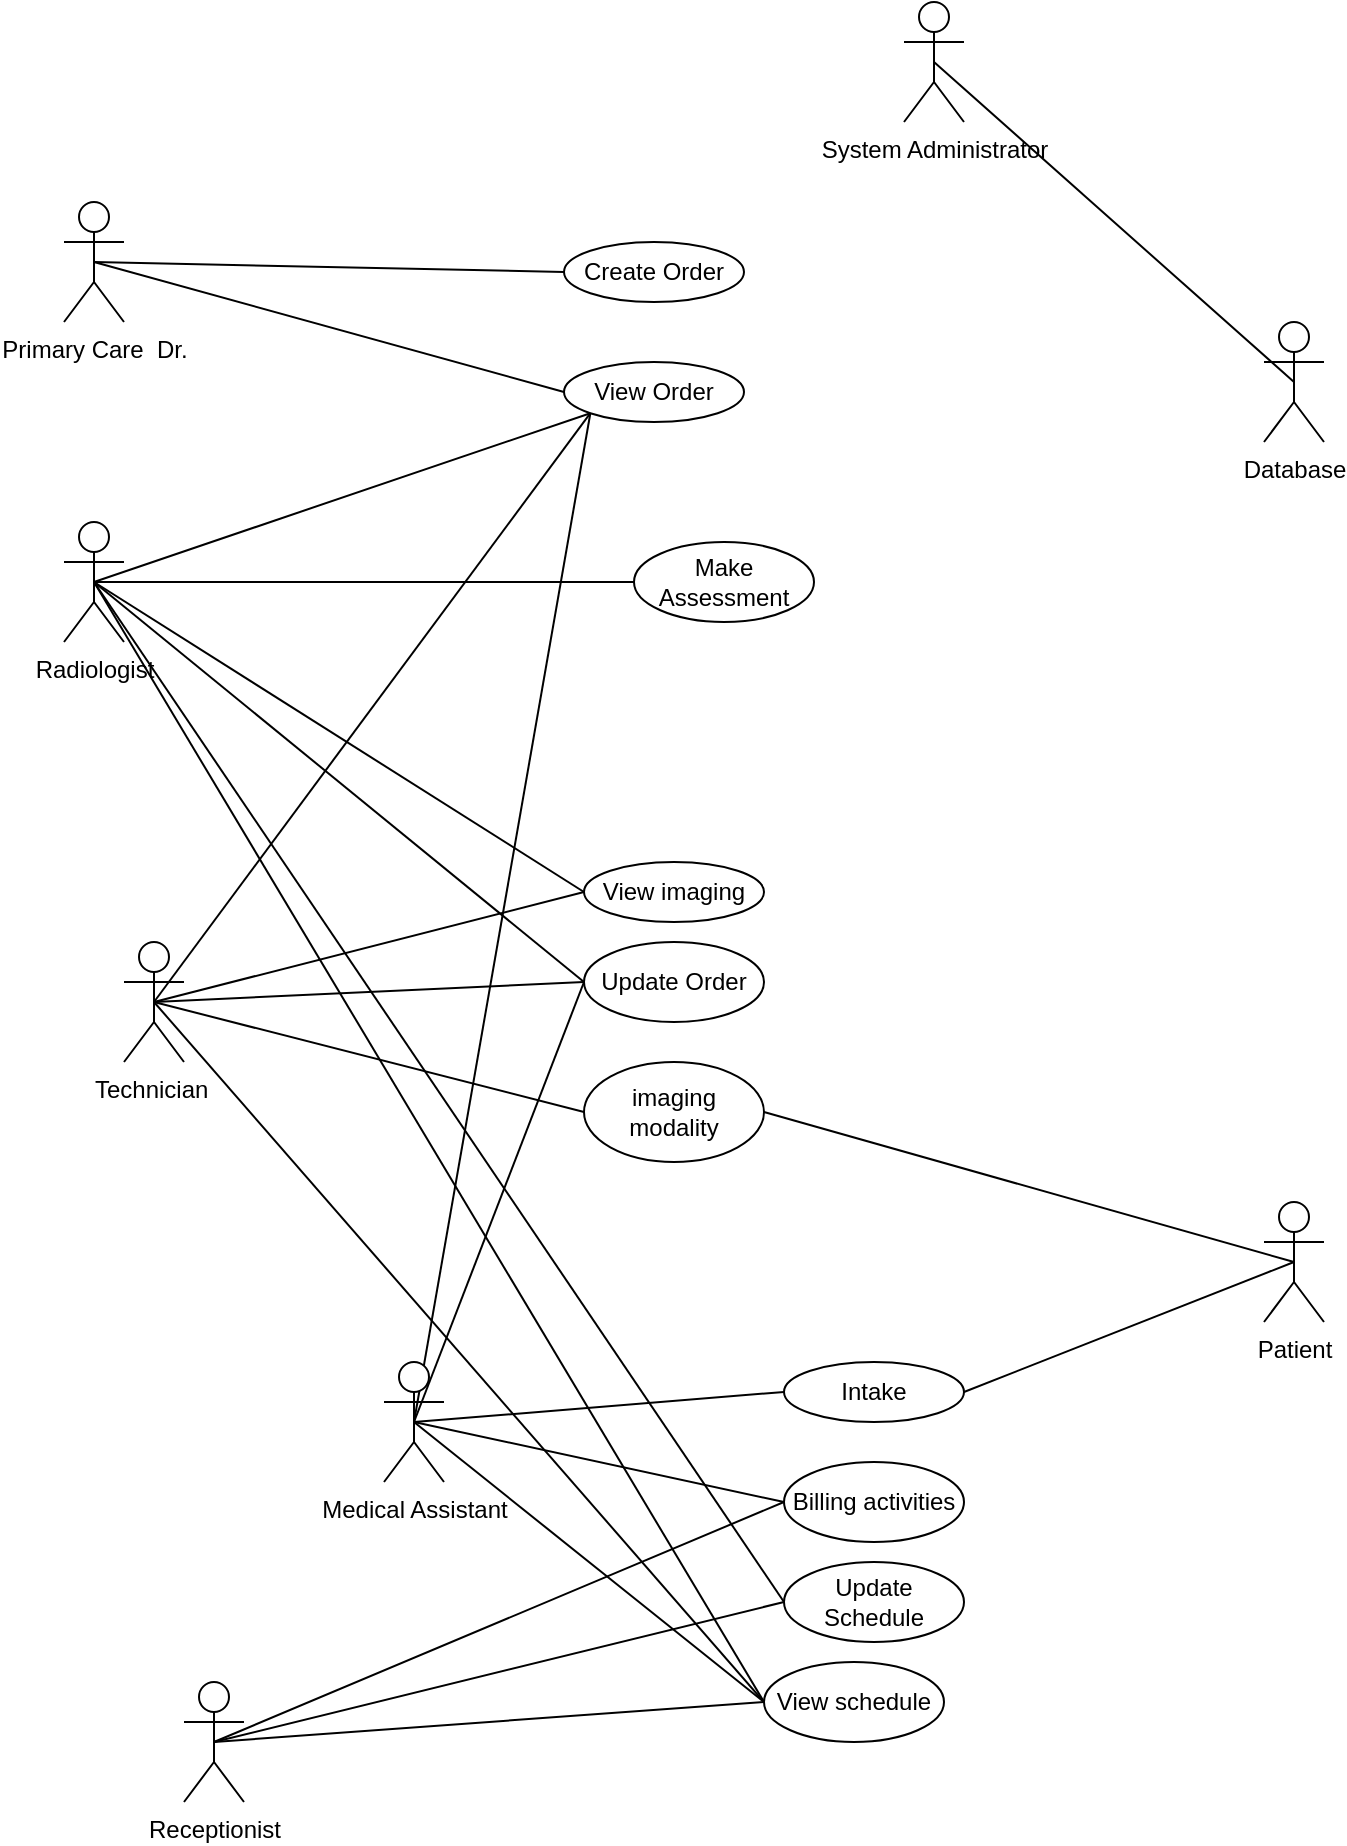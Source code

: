 <mxfile version="14.5.3" type="github">
  <diagram id="gwP9SL3oENR1mWQT_B8B" name="Page-1">
    <mxGraphModel dx="1141" dy="579" grid="1" gridSize="10" guides="1" tooltips="1" connect="1" arrows="1" fold="1" page="1" pageScale="1" pageWidth="850" pageHeight="1100" math="0" shadow="0">
      <root>
        <mxCell id="0" />
        <mxCell id="1" parent="0" />
        <mxCell id="Hw76VazDHy7zFGiPtYa--6" style="rounded=0;orthogonalLoop=1;jettySize=auto;html=1;exitX=0.5;exitY=0.5;exitDx=0;exitDy=0;exitPerimeter=0;entryX=0;entryY=0.5;entryDx=0;entryDy=0;endArrow=none;endFill=0;" parent="1" source="Hw76VazDHy7zFGiPtYa--1" target="Hw76VazDHy7zFGiPtYa--4" edge="1">
          <mxGeometry relative="1" as="geometry" />
        </mxCell>
        <mxCell id="Hw76VazDHy7zFGiPtYa--7" style="rounded=0;orthogonalLoop=1;jettySize=auto;html=1;exitX=0.5;exitY=0.5;exitDx=0;exitDy=0;exitPerimeter=0;entryX=0;entryY=0.5;entryDx=0;entryDy=0;endArrow=none;endFill=0;" parent="1" source="Hw76VazDHy7zFGiPtYa--1" target="Hw76VazDHy7zFGiPtYa--5" edge="1">
          <mxGeometry relative="1" as="geometry" />
        </mxCell>
        <mxCell id="Hw76VazDHy7zFGiPtYa--1" value="Primary Care&amp;nbsp; Dr." style="shape=umlActor;verticalLabelPosition=bottom;verticalAlign=top;html=1;outlineConnect=0;" parent="1" vertex="1">
          <mxGeometry x="140" y="120" width="30" height="60" as="geometry" />
        </mxCell>
        <mxCell id="Hw76VazDHy7zFGiPtYa--4" value="Create Order" style="ellipse;whiteSpace=wrap;html=1;" parent="1" vertex="1">
          <mxGeometry x="390" y="140" width="90" height="30" as="geometry" />
        </mxCell>
        <mxCell id="Hw76VazDHy7zFGiPtYa--5" value="View Order" style="ellipse;whiteSpace=wrap;html=1;" parent="1" vertex="1">
          <mxGeometry x="390" y="200" width="90" height="30" as="geometry" />
        </mxCell>
        <mxCell id="Hw76VazDHy7zFGiPtYa--10" style="edgeStyle=none;rounded=0;orthogonalLoop=1;jettySize=auto;html=1;exitX=0.5;exitY=0.5;exitDx=0;exitDy=0;exitPerimeter=0;entryX=0;entryY=0.5;entryDx=0;entryDy=0;endArrow=none;endFill=0;" parent="1" source="Hw76VazDHy7zFGiPtYa--8" target="Hw76VazDHy7zFGiPtYa--9" edge="1">
          <mxGeometry relative="1" as="geometry" />
        </mxCell>
        <mxCell id="Hw76VazDHy7zFGiPtYa--22" style="edgeStyle=none;rounded=0;orthogonalLoop=1;jettySize=auto;html=1;exitX=0.5;exitY=0.5;exitDx=0;exitDy=0;exitPerimeter=0;entryX=0;entryY=1;entryDx=0;entryDy=0;endArrow=none;endFill=0;" parent="1" source="Hw76VazDHy7zFGiPtYa--8" target="Hw76VazDHy7zFGiPtYa--5" edge="1">
          <mxGeometry relative="1" as="geometry" />
        </mxCell>
        <mxCell id="Hw76VazDHy7zFGiPtYa--27" style="edgeStyle=none;rounded=0;orthogonalLoop=1;jettySize=auto;html=1;exitX=0.5;exitY=0.5;exitDx=0;exitDy=0;exitPerimeter=0;entryX=0;entryY=0.5;entryDx=0;entryDy=0;endArrow=none;endFill=0;" parent="1" source="Hw76VazDHy7zFGiPtYa--8" target="Hw76VazDHy7zFGiPtYa--24" edge="1">
          <mxGeometry relative="1" as="geometry" />
        </mxCell>
        <mxCell id="Hw76VazDHy7zFGiPtYa--28" style="edgeStyle=none;rounded=0;orthogonalLoop=1;jettySize=auto;html=1;exitX=0.5;exitY=0.5;exitDx=0;exitDy=0;exitPerimeter=0;entryX=0;entryY=0.5;entryDx=0;entryDy=0;endArrow=none;endFill=0;" parent="1" source="Hw76VazDHy7zFGiPtYa--8" target="Hw76VazDHy7zFGiPtYa--17" edge="1">
          <mxGeometry relative="1" as="geometry" />
        </mxCell>
        <mxCell id="Hw76VazDHy7zFGiPtYa--47" style="edgeStyle=none;rounded=0;orthogonalLoop=1;jettySize=auto;html=1;exitX=0.5;exitY=0.5;exitDx=0;exitDy=0;exitPerimeter=0;entryX=0;entryY=0.5;entryDx=0;entryDy=0;endArrow=none;endFill=0;" parent="1" source="Hw76VazDHy7zFGiPtYa--8" target="Hw76VazDHy7zFGiPtYa--41" edge="1">
          <mxGeometry relative="1" as="geometry" />
        </mxCell>
        <mxCell id="Hw76VazDHy7zFGiPtYa--48" style="edgeStyle=none;rounded=0;orthogonalLoop=1;jettySize=auto;html=1;exitX=0.5;exitY=0.5;exitDx=0;exitDy=0;exitPerimeter=0;entryX=0;entryY=0.5;entryDx=0;entryDy=0;endArrow=none;endFill=0;" parent="1" source="Hw76VazDHy7zFGiPtYa--8" target="Hw76VazDHy7zFGiPtYa--42" edge="1">
          <mxGeometry relative="1" as="geometry" />
        </mxCell>
        <mxCell id="Hw76VazDHy7zFGiPtYa--8" value="Radiologist" style="shape=umlActor;verticalLabelPosition=bottom;verticalAlign=top;html=1;outlineConnect=0;" parent="1" vertex="1">
          <mxGeometry x="140" y="280" width="30" height="60" as="geometry" />
        </mxCell>
        <mxCell id="Hw76VazDHy7zFGiPtYa--9" value="Make Assessment" style="ellipse;whiteSpace=wrap;html=1;" parent="1" vertex="1">
          <mxGeometry x="425" y="290" width="90" height="40" as="geometry" />
        </mxCell>
        <mxCell id="Hw76VazDHy7zFGiPtYa--15" style="edgeStyle=none;rounded=0;orthogonalLoop=1;jettySize=auto;html=1;exitX=0.5;exitY=0.5;exitDx=0;exitDy=0;exitPerimeter=0;entryX=0;entryY=0.5;entryDx=0;entryDy=0;endArrow=none;endFill=0;" parent="1" source="Hw76VazDHy7zFGiPtYa--12" target="Hw76VazDHy7zFGiPtYa--14" edge="1">
          <mxGeometry relative="1" as="geometry" />
        </mxCell>
        <mxCell id="Hw76VazDHy7zFGiPtYa--25" style="edgeStyle=none;rounded=0;orthogonalLoop=1;jettySize=auto;html=1;exitX=0.5;exitY=0.5;exitDx=0;exitDy=0;exitPerimeter=0;entryX=0;entryY=1;entryDx=0;entryDy=0;endArrow=none;endFill=0;" parent="1" source="Hw76VazDHy7zFGiPtYa--12" target="Hw76VazDHy7zFGiPtYa--5" edge="1">
          <mxGeometry relative="1" as="geometry" />
        </mxCell>
        <mxCell id="Hw76VazDHy7zFGiPtYa--26" style="edgeStyle=none;rounded=0;orthogonalLoop=1;jettySize=auto;html=1;exitX=0.5;exitY=0.5;exitDx=0;exitDy=0;exitPerimeter=0;entryX=0;entryY=0.5;entryDx=0;entryDy=0;endArrow=none;endFill=0;" parent="1" source="Hw76VazDHy7zFGiPtYa--12" target="Hw76VazDHy7zFGiPtYa--24" edge="1">
          <mxGeometry relative="1" as="geometry" />
        </mxCell>
        <mxCell id="Hw76VazDHy7zFGiPtYa--29" style="edgeStyle=none;rounded=0;orthogonalLoop=1;jettySize=auto;html=1;exitX=0.5;exitY=0.5;exitDx=0;exitDy=0;exitPerimeter=0;entryX=0;entryY=0.5;entryDx=0;entryDy=0;endArrow=none;endFill=0;" parent="1" source="Hw76VazDHy7zFGiPtYa--12" target="Hw76VazDHy7zFGiPtYa--17" edge="1">
          <mxGeometry relative="1" as="geometry" />
        </mxCell>
        <mxCell id="Hw76VazDHy7zFGiPtYa--46" style="edgeStyle=none;rounded=0;orthogonalLoop=1;jettySize=auto;html=1;exitX=0.5;exitY=0.5;exitDx=0;exitDy=0;exitPerimeter=0;entryX=0;entryY=0.5;entryDx=0;entryDy=0;endArrow=none;endFill=0;" parent="1" source="Hw76VazDHy7zFGiPtYa--12" target="Hw76VazDHy7zFGiPtYa--41" edge="1">
          <mxGeometry relative="1" as="geometry" />
        </mxCell>
        <mxCell id="Hw76VazDHy7zFGiPtYa--12" value="Technician&amp;nbsp;" style="shape=umlActor;verticalLabelPosition=bottom;verticalAlign=top;html=1;outlineConnect=0;" parent="1" vertex="1">
          <mxGeometry x="170" y="490" width="30" height="60" as="geometry" />
        </mxCell>
        <mxCell id="Hw76VazDHy7zFGiPtYa--13" value="System Administrator" style="shape=umlActor;verticalLabelPosition=bottom;verticalAlign=top;html=1;outlineConnect=0;" parent="1" vertex="1">
          <mxGeometry x="560" y="20" width="30" height="60" as="geometry" />
        </mxCell>
        <mxCell id="Hw76VazDHy7zFGiPtYa--14" value="imaging modality" style="ellipse;whiteSpace=wrap;html=1;" parent="1" vertex="1">
          <mxGeometry x="400" y="550" width="90" height="50" as="geometry" />
        </mxCell>
        <mxCell id="Hw76VazDHy7zFGiPtYa--17" value="View imaging" style="ellipse;whiteSpace=wrap;html=1;" parent="1" vertex="1">
          <mxGeometry x="400" y="450" width="90" height="30" as="geometry" />
        </mxCell>
        <mxCell id="Hw76VazDHy7zFGiPtYa--21" style="edgeStyle=none;rounded=0;orthogonalLoop=1;jettySize=auto;html=1;exitX=0.5;exitY=0.5;exitDx=0;exitDy=0;exitPerimeter=0;entryX=0.5;entryY=0.5;entryDx=0;entryDy=0;entryPerimeter=0;endArrow=none;endFill=0;" parent="1" source="Hw76VazDHy7zFGiPtYa--19" target="Hw76VazDHy7zFGiPtYa--13" edge="1">
          <mxGeometry relative="1" as="geometry" />
        </mxCell>
        <mxCell id="Hw76VazDHy7zFGiPtYa--19" value="Database" style="shape=umlActor;verticalLabelPosition=bottom;verticalAlign=top;html=1;outlineConnect=0;" parent="1" vertex="1">
          <mxGeometry x="740" y="180" width="30" height="60" as="geometry" />
        </mxCell>
        <mxCell id="Hw76VazDHy7zFGiPtYa--24" value="Update Order" style="ellipse;whiteSpace=wrap;html=1;" parent="1" vertex="1">
          <mxGeometry x="400" y="490" width="90" height="40" as="geometry" />
        </mxCell>
        <mxCell id="Hw76VazDHy7zFGiPtYa--33" style="edgeStyle=none;rounded=0;orthogonalLoop=1;jettySize=auto;html=1;exitX=0.5;exitY=0.5;exitDx=0;exitDy=0;exitPerimeter=0;entryX=1;entryY=0.5;entryDx=0;entryDy=0;endArrow=none;endFill=0;" parent="1" source="Hw76VazDHy7zFGiPtYa--30" target="Hw76VazDHy7zFGiPtYa--14" edge="1">
          <mxGeometry relative="1" as="geometry" />
        </mxCell>
        <mxCell id="Hw76VazDHy7zFGiPtYa--36" style="edgeStyle=none;rounded=0;orthogonalLoop=1;jettySize=auto;html=1;exitX=0.5;exitY=0.5;exitDx=0;exitDy=0;exitPerimeter=0;entryX=1;entryY=0.5;entryDx=0;entryDy=0;endArrow=none;endFill=0;" parent="1" source="Hw76VazDHy7zFGiPtYa--30" target="Hw76VazDHy7zFGiPtYa--34" edge="1">
          <mxGeometry relative="1" as="geometry" />
        </mxCell>
        <mxCell id="Hw76VazDHy7zFGiPtYa--30" value="Patient" style="shape=umlActor;verticalLabelPosition=bottom;verticalAlign=top;html=1;outlineConnect=0;" parent="1" vertex="1">
          <mxGeometry x="740" y="620" width="30" height="60" as="geometry" />
        </mxCell>
        <mxCell id="Hw76VazDHy7zFGiPtYa--40" style="edgeStyle=none;rounded=0;orthogonalLoop=1;jettySize=auto;html=1;exitX=0.5;exitY=0.5;exitDx=0;exitDy=0;exitPerimeter=0;entryX=0;entryY=0.5;entryDx=0;entryDy=0;endArrow=none;endFill=0;" parent="1" source="Hw76VazDHy7zFGiPtYa--31" target="Hw76VazDHy7zFGiPtYa--38" edge="1">
          <mxGeometry relative="1" as="geometry" />
        </mxCell>
        <mxCell id="Hw76VazDHy7zFGiPtYa--43" style="edgeStyle=none;rounded=0;orthogonalLoop=1;jettySize=auto;html=1;exitX=0.5;exitY=0.5;exitDx=0;exitDy=0;exitPerimeter=0;entryX=0;entryY=0.5;entryDx=0;entryDy=0;endArrow=none;endFill=0;" parent="1" source="Hw76VazDHy7zFGiPtYa--31" target="Hw76VazDHy7zFGiPtYa--41" edge="1">
          <mxGeometry relative="1" as="geometry" />
        </mxCell>
        <mxCell id="Hw76VazDHy7zFGiPtYa--44" style="edgeStyle=none;rounded=0;orthogonalLoop=1;jettySize=auto;html=1;exitX=0.5;exitY=0.5;exitDx=0;exitDy=0;exitPerimeter=0;entryX=0;entryY=0.5;entryDx=0;entryDy=0;endArrow=none;endFill=0;" parent="1" source="Hw76VazDHy7zFGiPtYa--31" target="Hw76VazDHy7zFGiPtYa--42" edge="1">
          <mxGeometry relative="1" as="geometry" />
        </mxCell>
        <mxCell id="Hw76VazDHy7zFGiPtYa--31" value="Receptionist" style="shape=umlActor;verticalLabelPosition=bottom;verticalAlign=top;html=1;outlineConnect=0;" parent="1" vertex="1">
          <mxGeometry x="200" y="860" width="30" height="60" as="geometry" />
        </mxCell>
        <mxCell id="Hw76VazDHy7zFGiPtYa--35" style="edgeStyle=none;rounded=0;orthogonalLoop=1;jettySize=auto;html=1;exitX=0.5;exitY=0.5;exitDx=0;exitDy=0;exitPerimeter=0;entryX=0;entryY=0.5;entryDx=0;entryDy=0;endArrow=none;endFill=0;" parent="1" source="Hw76VazDHy7zFGiPtYa--32" target="Hw76VazDHy7zFGiPtYa--34" edge="1">
          <mxGeometry relative="1" as="geometry" />
        </mxCell>
        <mxCell id="Hw76VazDHy7zFGiPtYa--39" style="edgeStyle=none;rounded=0;orthogonalLoop=1;jettySize=auto;html=1;exitX=0.5;exitY=0.5;exitDx=0;exitDy=0;exitPerimeter=0;entryX=0;entryY=0.5;entryDx=0;entryDy=0;endArrow=none;endFill=0;" parent="1" source="Hw76VazDHy7zFGiPtYa--32" target="Hw76VazDHy7zFGiPtYa--38" edge="1">
          <mxGeometry relative="1" as="geometry" />
        </mxCell>
        <mxCell id="Hw76VazDHy7zFGiPtYa--45" style="edgeStyle=none;rounded=0;orthogonalLoop=1;jettySize=auto;html=1;exitX=0.5;exitY=0.5;exitDx=0;exitDy=0;exitPerimeter=0;entryX=0;entryY=0.5;entryDx=0;entryDy=0;endArrow=none;endFill=0;" parent="1" source="Hw76VazDHy7zFGiPtYa--32" target="Hw76VazDHy7zFGiPtYa--41" edge="1">
          <mxGeometry relative="1" as="geometry" />
        </mxCell>
        <mxCell id="Hw76VazDHy7zFGiPtYa--49" style="edgeStyle=none;rounded=0;orthogonalLoop=1;jettySize=auto;html=1;exitX=0.5;exitY=0.5;exitDx=0;exitDy=0;exitPerimeter=0;entryX=0;entryY=1;entryDx=0;entryDy=0;endArrow=none;endFill=0;" parent="1" source="Hw76VazDHy7zFGiPtYa--32" target="Hw76VazDHy7zFGiPtYa--5" edge="1">
          <mxGeometry relative="1" as="geometry" />
        </mxCell>
        <mxCell id="Hw76VazDHy7zFGiPtYa--53" style="edgeStyle=none;rounded=0;orthogonalLoop=1;jettySize=auto;html=1;exitX=0.5;exitY=0.5;exitDx=0;exitDy=0;exitPerimeter=0;entryX=0;entryY=0.5;entryDx=0;entryDy=0;endArrow=none;endFill=0;" parent="1" source="Hw76VazDHy7zFGiPtYa--32" target="Hw76VazDHy7zFGiPtYa--24" edge="1">
          <mxGeometry relative="1" as="geometry" />
        </mxCell>
        <mxCell id="Hw76VazDHy7zFGiPtYa--32" value="Medical Assistant" style="shape=umlActor;verticalLabelPosition=bottom;verticalAlign=top;html=1;outlineConnect=0;" parent="1" vertex="1">
          <mxGeometry x="300" y="700" width="30" height="60" as="geometry" />
        </mxCell>
        <mxCell id="Hw76VazDHy7zFGiPtYa--34" value="Intake" style="ellipse;whiteSpace=wrap;html=1;" parent="1" vertex="1">
          <mxGeometry x="500" y="700" width="90" height="30" as="geometry" />
        </mxCell>
        <mxCell id="Hw76VazDHy7zFGiPtYa--38" value="Billing activities" style="ellipse;whiteSpace=wrap;html=1;" parent="1" vertex="1">
          <mxGeometry x="500" y="750" width="90" height="40" as="geometry" />
        </mxCell>
        <mxCell id="Hw76VazDHy7zFGiPtYa--41" value="View schedule" style="ellipse;whiteSpace=wrap;html=1;" parent="1" vertex="1">
          <mxGeometry x="490" y="850" width="90" height="40" as="geometry" />
        </mxCell>
        <mxCell id="Hw76VazDHy7zFGiPtYa--42" value="Update Schedule" style="ellipse;whiteSpace=wrap;html=1;" parent="1" vertex="1">
          <mxGeometry x="500" y="800" width="90" height="40" as="geometry" />
        </mxCell>
      </root>
    </mxGraphModel>
  </diagram>
</mxfile>
